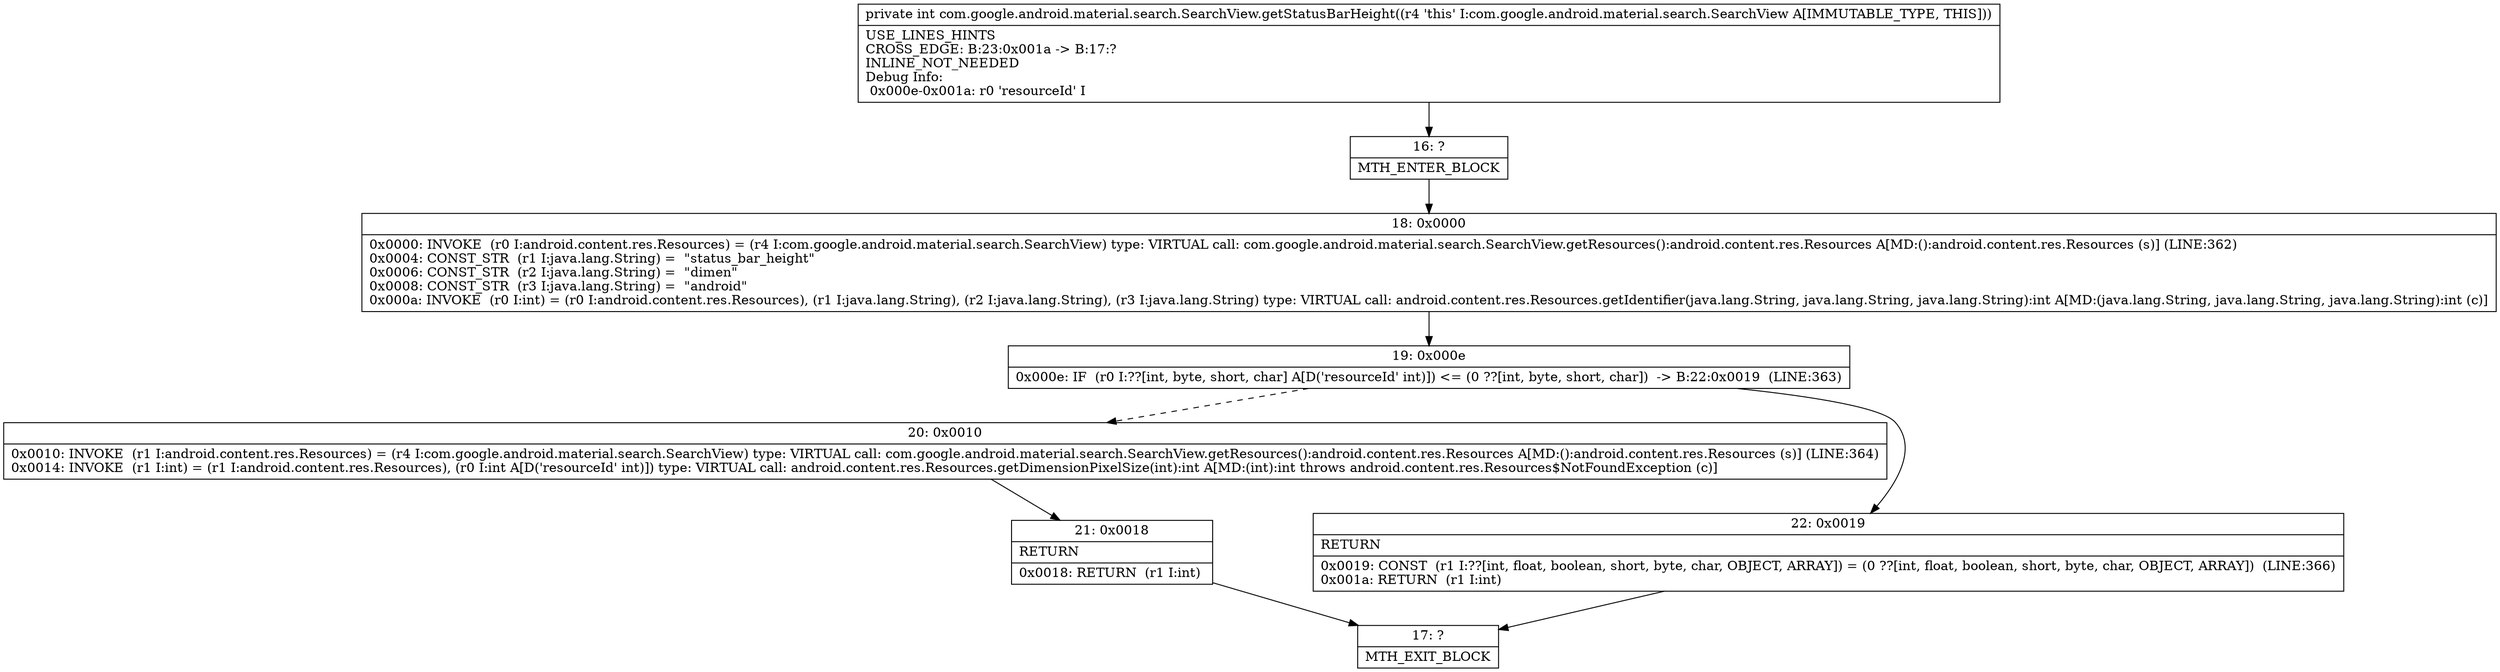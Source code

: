 digraph "CFG forcom.google.android.material.search.SearchView.getStatusBarHeight()I" {
Node_16 [shape=record,label="{16\:\ ?|MTH_ENTER_BLOCK\l}"];
Node_18 [shape=record,label="{18\:\ 0x0000|0x0000: INVOKE  (r0 I:android.content.res.Resources) = (r4 I:com.google.android.material.search.SearchView) type: VIRTUAL call: com.google.android.material.search.SearchView.getResources():android.content.res.Resources A[MD:():android.content.res.Resources (s)] (LINE:362)\l0x0004: CONST_STR  (r1 I:java.lang.String) =  \"status_bar_height\" \l0x0006: CONST_STR  (r2 I:java.lang.String) =  \"dimen\" \l0x0008: CONST_STR  (r3 I:java.lang.String) =  \"android\" \l0x000a: INVOKE  (r0 I:int) = (r0 I:android.content.res.Resources), (r1 I:java.lang.String), (r2 I:java.lang.String), (r3 I:java.lang.String) type: VIRTUAL call: android.content.res.Resources.getIdentifier(java.lang.String, java.lang.String, java.lang.String):int A[MD:(java.lang.String, java.lang.String, java.lang.String):int (c)]\l}"];
Node_19 [shape=record,label="{19\:\ 0x000e|0x000e: IF  (r0 I:??[int, byte, short, char] A[D('resourceId' int)]) \<= (0 ??[int, byte, short, char])  \-\> B:22:0x0019  (LINE:363)\l}"];
Node_20 [shape=record,label="{20\:\ 0x0010|0x0010: INVOKE  (r1 I:android.content.res.Resources) = (r4 I:com.google.android.material.search.SearchView) type: VIRTUAL call: com.google.android.material.search.SearchView.getResources():android.content.res.Resources A[MD:():android.content.res.Resources (s)] (LINE:364)\l0x0014: INVOKE  (r1 I:int) = (r1 I:android.content.res.Resources), (r0 I:int A[D('resourceId' int)]) type: VIRTUAL call: android.content.res.Resources.getDimensionPixelSize(int):int A[MD:(int):int throws android.content.res.Resources$NotFoundException (c)]\l}"];
Node_21 [shape=record,label="{21\:\ 0x0018|RETURN\l|0x0018: RETURN  (r1 I:int) \l}"];
Node_17 [shape=record,label="{17\:\ ?|MTH_EXIT_BLOCK\l}"];
Node_22 [shape=record,label="{22\:\ 0x0019|RETURN\l|0x0019: CONST  (r1 I:??[int, float, boolean, short, byte, char, OBJECT, ARRAY]) = (0 ??[int, float, boolean, short, byte, char, OBJECT, ARRAY])  (LINE:366)\l0x001a: RETURN  (r1 I:int) \l}"];
MethodNode[shape=record,label="{private int com.google.android.material.search.SearchView.getStatusBarHeight((r4 'this' I:com.google.android.material.search.SearchView A[IMMUTABLE_TYPE, THIS]))  | USE_LINES_HINTS\lCROSS_EDGE: B:23:0x001a \-\> B:17:?\lINLINE_NOT_NEEDED\lDebug Info:\l  0x000e\-0x001a: r0 'resourceId' I\l}"];
MethodNode -> Node_16;Node_16 -> Node_18;
Node_18 -> Node_19;
Node_19 -> Node_20[style=dashed];
Node_19 -> Node_22;
Node_20 -> Node_21;
Node_21 -> Node_17;
Node_22 -> Node_17;
}

